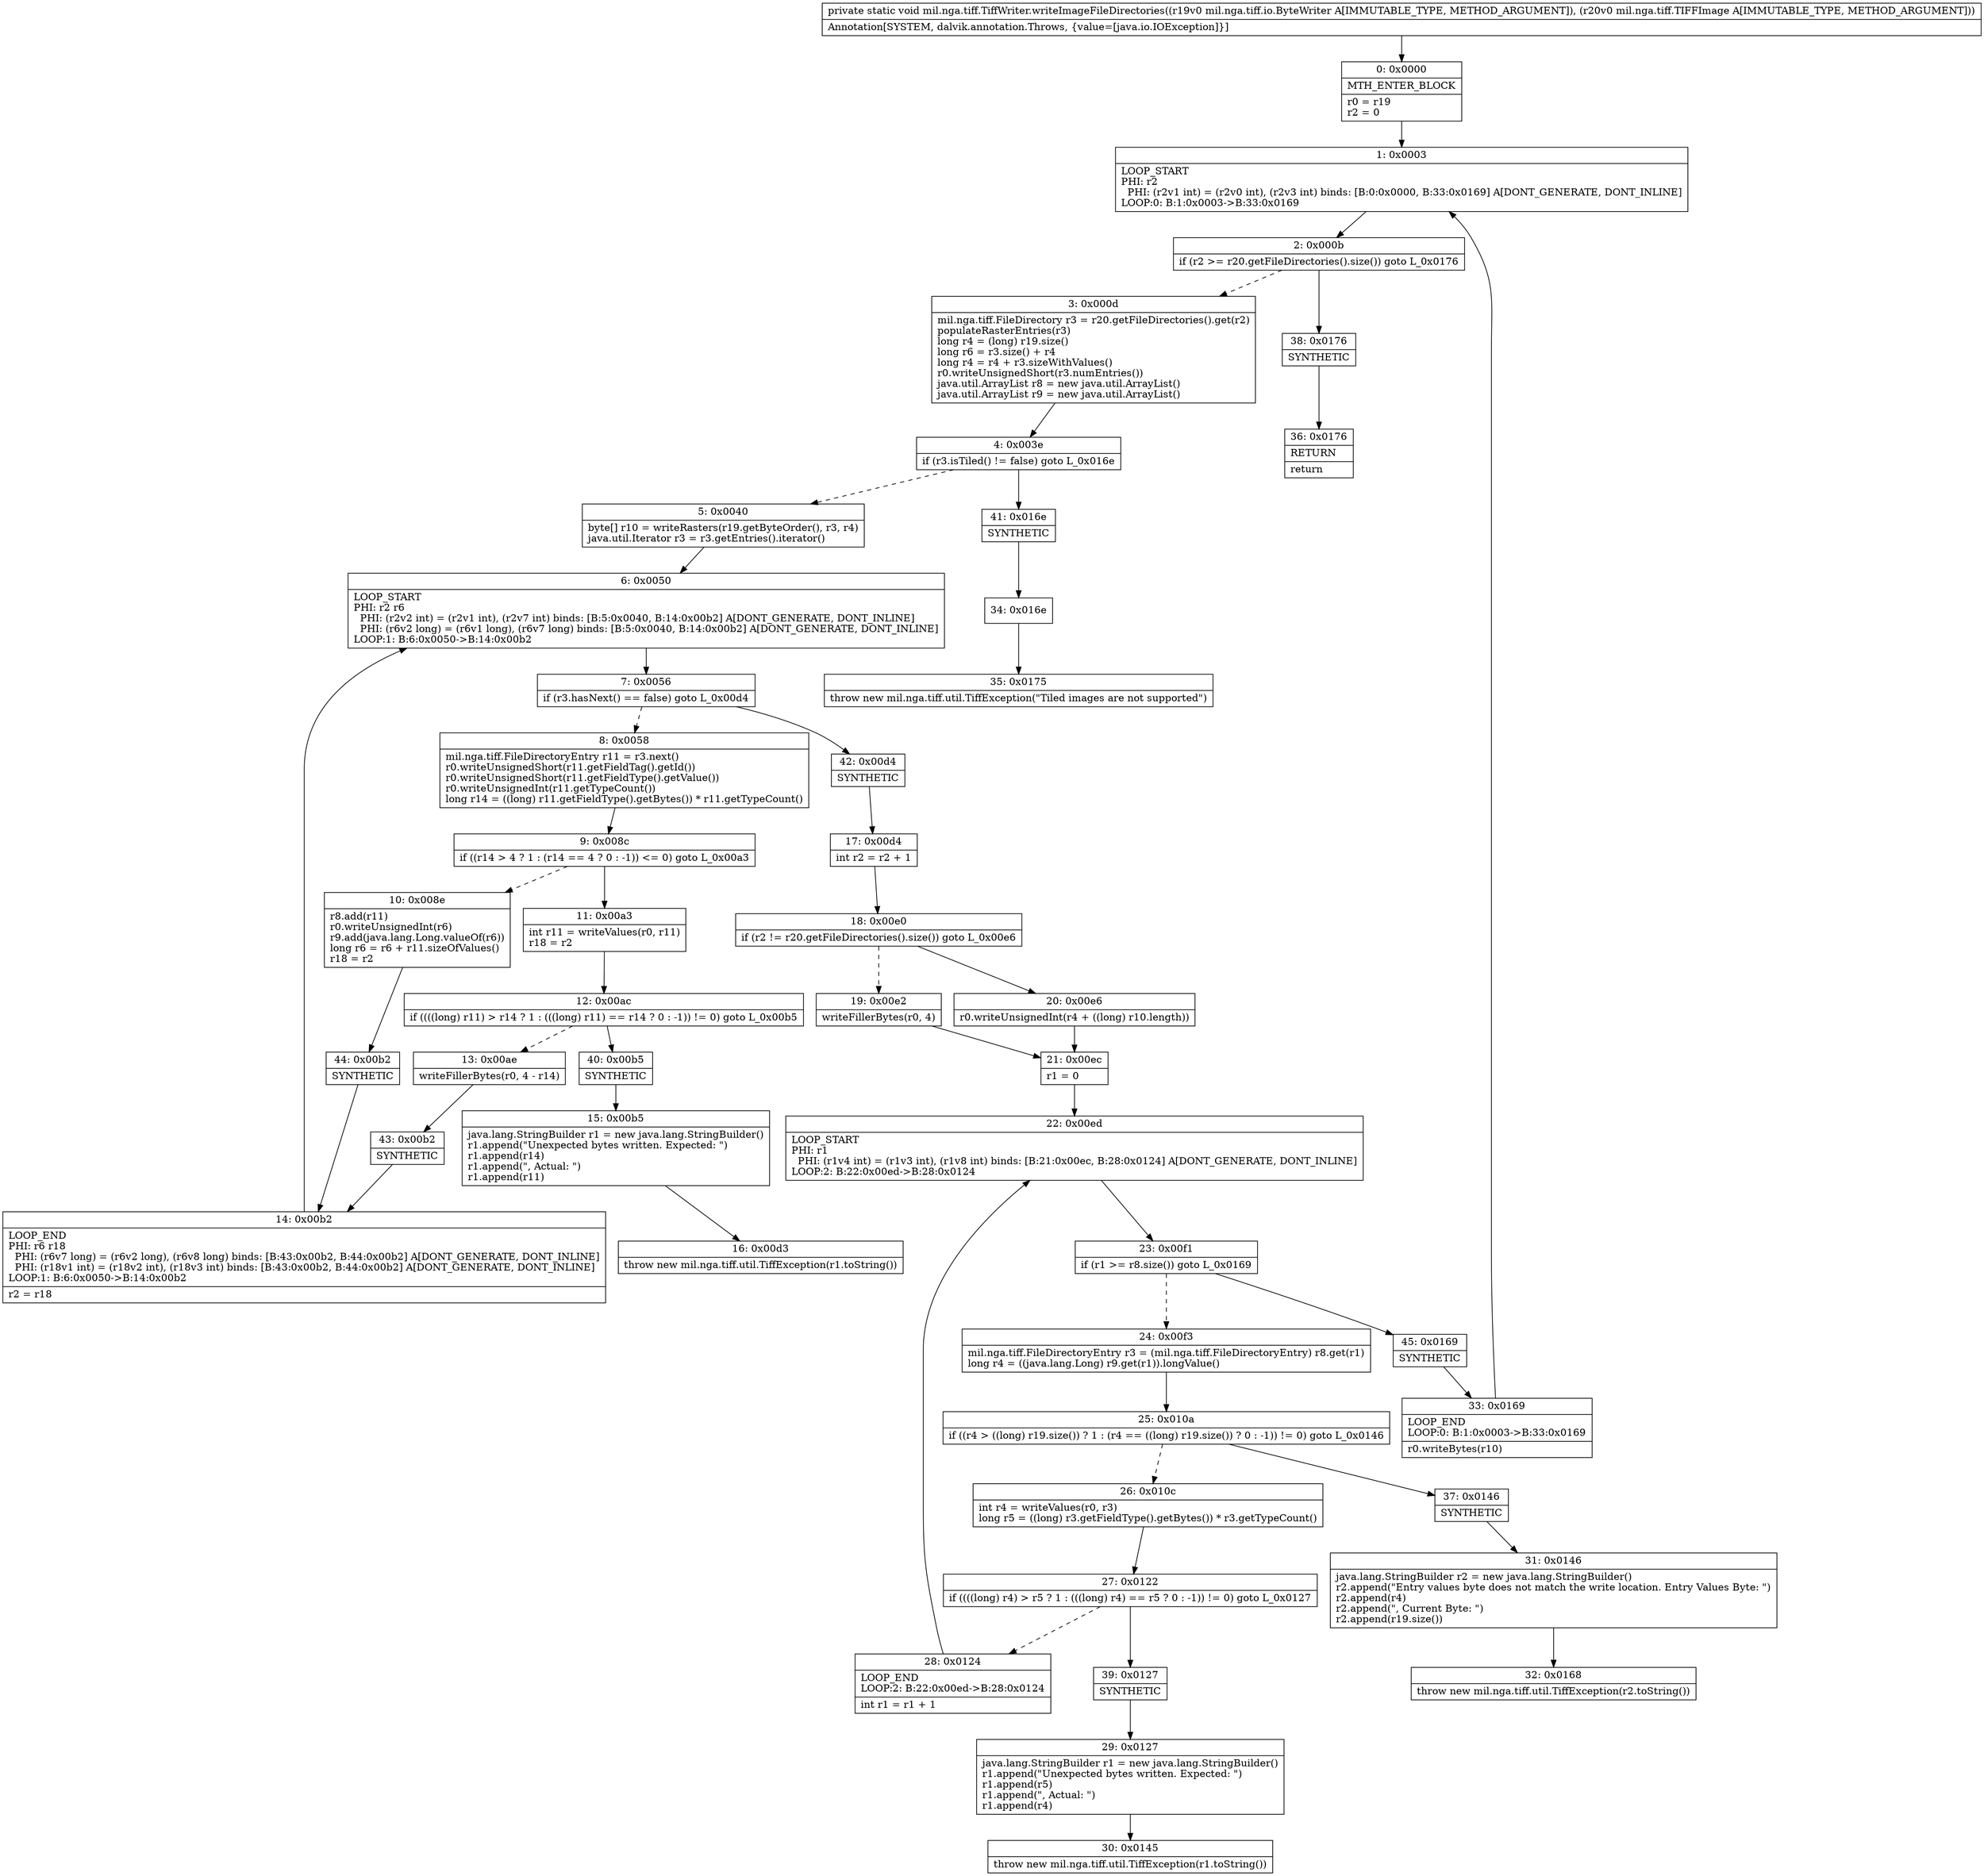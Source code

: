 digraph "CFG formil.nga.tiff.TiffWriter.writeImageFileDirectories(Lmil\/nga\/tiff\/io\/ByteWriter;Lmil\/nga\/tiff\/TIFFImage;)V" {
Node_0 [shape=record,label="{0\:\ 0x0000|MTH_ENTER_BLOCK\l|r0 = r19\lr2 = 0\l}"];
Node_1 [shape=record,label="{1\:\ 0x0003|LOOP_START\lPHI: r2 \l  PHI: (r2v1 int) = (r2v0 int), (r2v3 int) binds: [B:0:0x0000, B:33:0x0169] A[DONT_GENERATE, DONT_INLINE]\lLOOP:0: B:1:0x0003\-\>B:33:0x0169\l}"];
Node_2 [shape=record,label="{2\:\ 0x000b|if (r2 \>= r20.getFileDirectories().size()) goto L_0x0176\l}"];
Node_3 [shape=record,label="{3\:\ 0x000d|mil.nga.tiff.FileDirectory r3 = r20.getFileDirectories().get(r2)\lpopulateRasterEntries(r3)\llong r4 = (long) r19.size()\llong r6 = r3.size() + r4\llong r4 = r4 + r3.sizeWithValues()\lr0.writeUnsignedShort(r3.numEntries())\ljava.util.ArrayList r8 = new java.util.ArrayList()\ljava.util.ArrayList r9 = new java.util.ArrayList()\l}"];
Node_4 [shape=record,label="{4\:\ 0x003e|if (r3.isTiled() != false) goto L_0x016e\l}"];
Node_5 [shape=record,label="{5\:\ 0x0040|byte[] r10 = writeRasters(r19.getByteOrder(), r3, r4)\ljava.util.Iterator r3 = r3.getEntries().iterator()\l}"];
Node_6 [shape=record,label="{6\:\ 0x0050|LOOP_START\lPHI: r2 r6 \l  PHI: (r2v2 int) = (r2v1 int), (r2v7 int) binds: [B:5:0x0040, B:14:0x00b2] A[DONT_GENERATE, DONT_INLINE]\l  PHI: (r6v2 long) = (r6v1 long), (r6v7 long) binds: [B:5:0x0040, B:14:0x00b2] A[DONT_GENERATE, DONT_INLINE]\lLOOP:1: B:6:0x0050\-\>B:14:0x00b2\l}"];
Node_7 [shape=record,label="{7\:\ 0x0056|if (r3.hasNext() == false) goto L_0x00d4\l}"];
Node_8 [shape=record,label="{8\:\ 0x0058|mil.nga.tiff.FileDirectoryEntry r11 = r3.next()\lr0.writeUnsignedShort(r11.getFieldTag().getId())\lr0.writeUnsignedShort(r11.getFieldType().getValue())\lr0.writeUnsignedInt(r11.getTypeCount())\llong r14 = ((long) r11.getFieldType().getBytes()) * r11.getTypeCount()\l}"];
Node_9 [shape=record,label="{9\:\ 0x008c|if ((r14 \> 4 ? 1 : (r14 == 4 ? 0 : \-1)) \<= 0) goto L_0x00a3\l}"];
Node_10 [shape=record,label="{10\:\ 0x008e|r8.add(r11)\lr0.writeUnsignedInt(r6)\lr9.add(java.lang.Long.valueOf(r6))\llong r6 = r6 + r11.sizeOfValues()\lr18 = r2\l}"];
Node_11 [shape=record,label="{11\:\ 0x00a3|int r11 = writeValues(r0, r11)\lr18 = r2\l}"];
Node_12 [shape=record,label="{12\:\ 0x00ac|if ((((long) r11) \> r14 ? 1 : (((long) r11) == r14 ? 0 : \-1)) != 0) goto L_0x00b5\l}"];
Node_13 [shape=record,label="{13\:\ 0x00ae|writeFillerBytes(r0, 4 \- r14)\l}"];
Node_14 [shape=record,label="{14\:\ 0x00b2|LOOP_END\lPHI: r6 r18 \l  PHI: (r6v7 long) = (r6v2 long), (r6v8 long) binds: [B:43:0x00b2, B:44:0x00b2] A[DONT_GENERATE, DONT_INLINE]\l  PHI: (r18v1 int) = (r18v2 int), (r18v3 int) binds: [B:43:0x00b2, B:44:0x00b2] A[DONT_GENERATE, DONT_INLINE]\lLOOP:1: B:6:0x0050\-\>B:14:0x00b2\l|r2 = r18\l}"];
Node_15 [shape=record,label="{15\:\ 0x00b5|java.lang.StringBuilder r1 = new java.lang.StringBuilder()\lr1.append(\"Unexpected bytes written. Expected: \")\lr1.append(r14)\lr1.append(\", Actual: \")\lr1.append(r11)\l}"];
Node_16 [shape=record,label="{16\:\ 0x00d3|throw new mil.nga.tiff.util.TiffException(r1.toString())\l}"];
Node_17 [shape=record,label="{17\:\ 0x00d4|int r2 = r2 + 1\l}"];
Node_18 [shape=record,label="{18\:\ 0x00e0|if (r2 != r20.getFileDirectories().size()) goto L_0x00e6\l}"];
Node_19 [shape=record,label="{19\:\ 0x00e2|writeFillerBytes(r0, 4)\l}"];
Node_20 [shape=record,label="{20\:\ 0x00e6|r0.writeUnsignedInt(r4 + ((long) r10.length))\l}"];
Node_21 [shape=record,label="{21\:\ 0x00ec|r1 = 0\l}"];
Node_22 [shape=record,label="{22\:\ 0x00ed|LOOP_START\lPHI: r1 \l  PHI: (r1v4 int) = (r1v3 int), (r1v8 int) binds: [B:21:0x00ec, B:28:0x0124] A[DONT_GENERATE, DONT_INLINE]\lLOOP:2: B:22:0x00ed\-\>B:28:0x0124\l}"];
Node_23 [shape=record,label="{23\:\ 0x00f1|if (r1 \>= r8.size()) goto L_0x0169\l}"];
Node_24 [shape=record,label="{24\:\ 0x00f3|mil.nga.tiff.FileDirectoryEntry r3 = (mil.nga.tiff.FileDirectoryEntry) r8.get(r1)\llong r4 = ((java.lang.Long) r9.get(r1)).longValue()\l}"];
Node_25 [shape=record,label="{25\:\ 0x010a|if ((r4 \> ((long) r19.size()) ? 1 : (r4 == ((long) r19.size()) ? 0 : \-1)) != 0) goto L_0x0146\l}"];
Node_26 [shape=record,label="{26\:\ 0x010c|int r4 = writeValues(r0, r3)\llong r5 = ((long) r3.getFieldType().getBytes()) * r3.getTypeCount()\l}"];
Node_27 [shape=record,label="{27\:\ 0x0122|if ((((long) r4) \> r5 ? 1 : (((long) r4) == r5 ? 0 : \-1)) != 0) goto L_0x0127\l}"];
Node_28 [shape=record,label="{28\:\ 0x0124|LOOP_END\lLOOP:2: B:22:0x00ed\-\>B:28:0x0124\l|int r1 = r1 + 1\l}"];
Node_29 [shape=record,label="{29\:\ 0x0127|java.lang.StringBuilder r1 = new java.lang.StringBuilder()\lr1.append(\"Unexpected bytes written. Expected: \")\lr1.append(r5)\lr1.append(\", Actual: \")\lr1.append(r4)\l}"];
Node_30 [shape=record,label="{30\:\ 0x0145|throw new mil.nga.tiff.util.TiffException(r1.toString())\l}"];
Node_31 [shape=record,label="{31\:\ 0x0146|java.lang.StringBuilder r2 = new java.lang.StringBuilder()\lr2.append(\"Entry values byte does not match the write location. Entry Values Byte: \")\lr2.append(r4)\lr2.append(\", Current Byte: \")\lr2.append(r19.size())\l}"];
Node_32 [shape=record,label="{32\:\ 0x0168|throw new mil.nga.tiff.util.TiffException(r2.toString())\l}"];
Node_33 [shape=record,label="{33\:\ 0x0169|LOOP_END\lLOOP:0: B:1:0x0003\-\>B:33:0x0169\l|r0.writeBytes(r10)\l}"];
Node_34 [shape=record,label="{34\:\ 0x016e}"];
Node_35 [shape=record,label="{35\:\ 0x0175|throw new mil.nga.tiff.util.TiffException(\"Tiled images are not supported\")\l}"];
Node_36 [shape=record,label="{36\:\ 0x0176|RETURN\l|return\l}"];
Node_37 [shape=record,label="{37\:\ 0x0146|SYNTHETIC\l}"];
Node_38 [shape=record,label="{38\:\ 0x0176|SYNTHETIC\l}"];
Node_39 [shape=record,label="{39\:\ 0x0127|SYNTHETIC\l}"];
Node_40 [shape=record,label="{40\:\ 0x00b5|SYNTHETIC\l}"];
Node_41 [shape=record,label="{41\:\ 0x016e|SYNTHETIC\l}"];
Node_42 [shape=record,label="{42\:\ 0x00d4|SYNTHETIC\l}"];
Node_43 [shape=record,label="{43\:\ 0x00b2|SYNTHETIC\l}"];
Node_44 [shape=record,label="{44\:\ 0x00b2|SYNTHETIC\l}"];
Node_45 [shape=record,label="{45\:\ 0x0169|SYNTHETIC\l}"];
MethodNode[shape=record,label="{private static void mil.nga.tiff.TiffWriter.writeImageFileDirectories((r19v0 mil.nga.tiff.io.ByteWriter A[IMMUTABLE_TYPE, METHOD_ARGUMENT]), (r20v0 mil.nga.tiff.TIFFImage A[IMMUTABLE_TYPE, METHOD_ARGUMENT]))  | Annotation[SYSTEM, dalvik.annotation.Throws, \{value=[java.io.IOException]\}]\l}"];
MethodNode -> Node_0;
Node_0 -> Node_1;
Node_1 -> Node_2;
Node_2 -> Node_3[style=dashed];
Node_2 -> Node_38;
Node_3 -> Node_4;
Node_4 -> Node_5[style=dashed];
Node_4 -> Node_41;
Node_5 -> Node_6;
Node_6 -> Node_7;
Node_7 -> Node_8[style=dashed];
Node_7 -> Node_42;
Node_8 -> Node_9;
Node_9 -> Node_10[style=dashed];
Node_9 -> Node_11;
Node_10 -> Node_44;
Node_11 -> Node_12;
Node_12 -> Node_13[style=dashed];
Node_12 -> Node_40;
Node_13 -> Node_43;
Node_14 -> Node_6;
Node_15 -> Node_16;
Node_17 -> Node_18;
Node_18 -> Node_19[style=dashed];
Node_18 -> Node_20;
Node_19 -> Node_21;
Node_20 -> Node_21;
Node_21 -> Node_22;
Node_22 -> Node_23;
Node_23 -> Node_24[style=dashed];
Node_23 -> Node_45;
Node_24 -> Node_25;
Node_25 -> Node_26[style=dashed];
Node_25 -> Node_37;
Node_26 -> Node_27;
Node_27 -> Node_28[style=dashed];
Node_27 -> Node_39;
Node_28 -> Node_22;
Node_29 -> Node_30;
Node_31 -> Node_32;
Node_33 -> Node_1;
Node_34 -> Node_35;
Node_37 -> Node_31;
Node_38 -> Node_36;
Node_39 -> Node_29;
Node_40 -> Node_15;
Node_41 -> Node_34;
Node_42 -> Node_17;
Node_43 -> Node_14;
Node_44 -> Node_14;
Node_45 -> Node_33;
}

